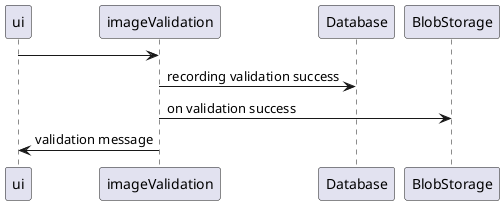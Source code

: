 @startuml
    participant ui 
    participant imageValidation as iv
    participant Database as db
    participant BlobStorage as bs
    
    ui -> iv
    iv -> db : recording validation success
    iv -> bs : on validation success
    iv -> ui : validation message
@enduml